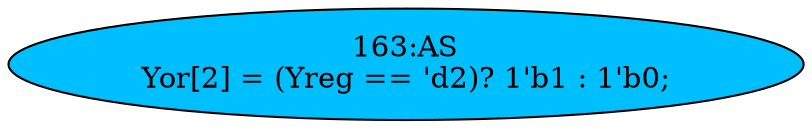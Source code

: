 strict digraph "" {
	node [label="\N"];
	"163:AS"	 [ast="<pyverilog.vparser.ast.Assign object at 0x7f030bfc8c50>",
		def_var="['Yor']",
		fillcolor=deepskyblue,
		label="163:AS
Yor[2] = (Yreg == 'd2)? 1'b1 : 1'b0;",
		statements="[]",
		style=filled,
		typ=Assign,
		use_var="['Yreg']"];
}
